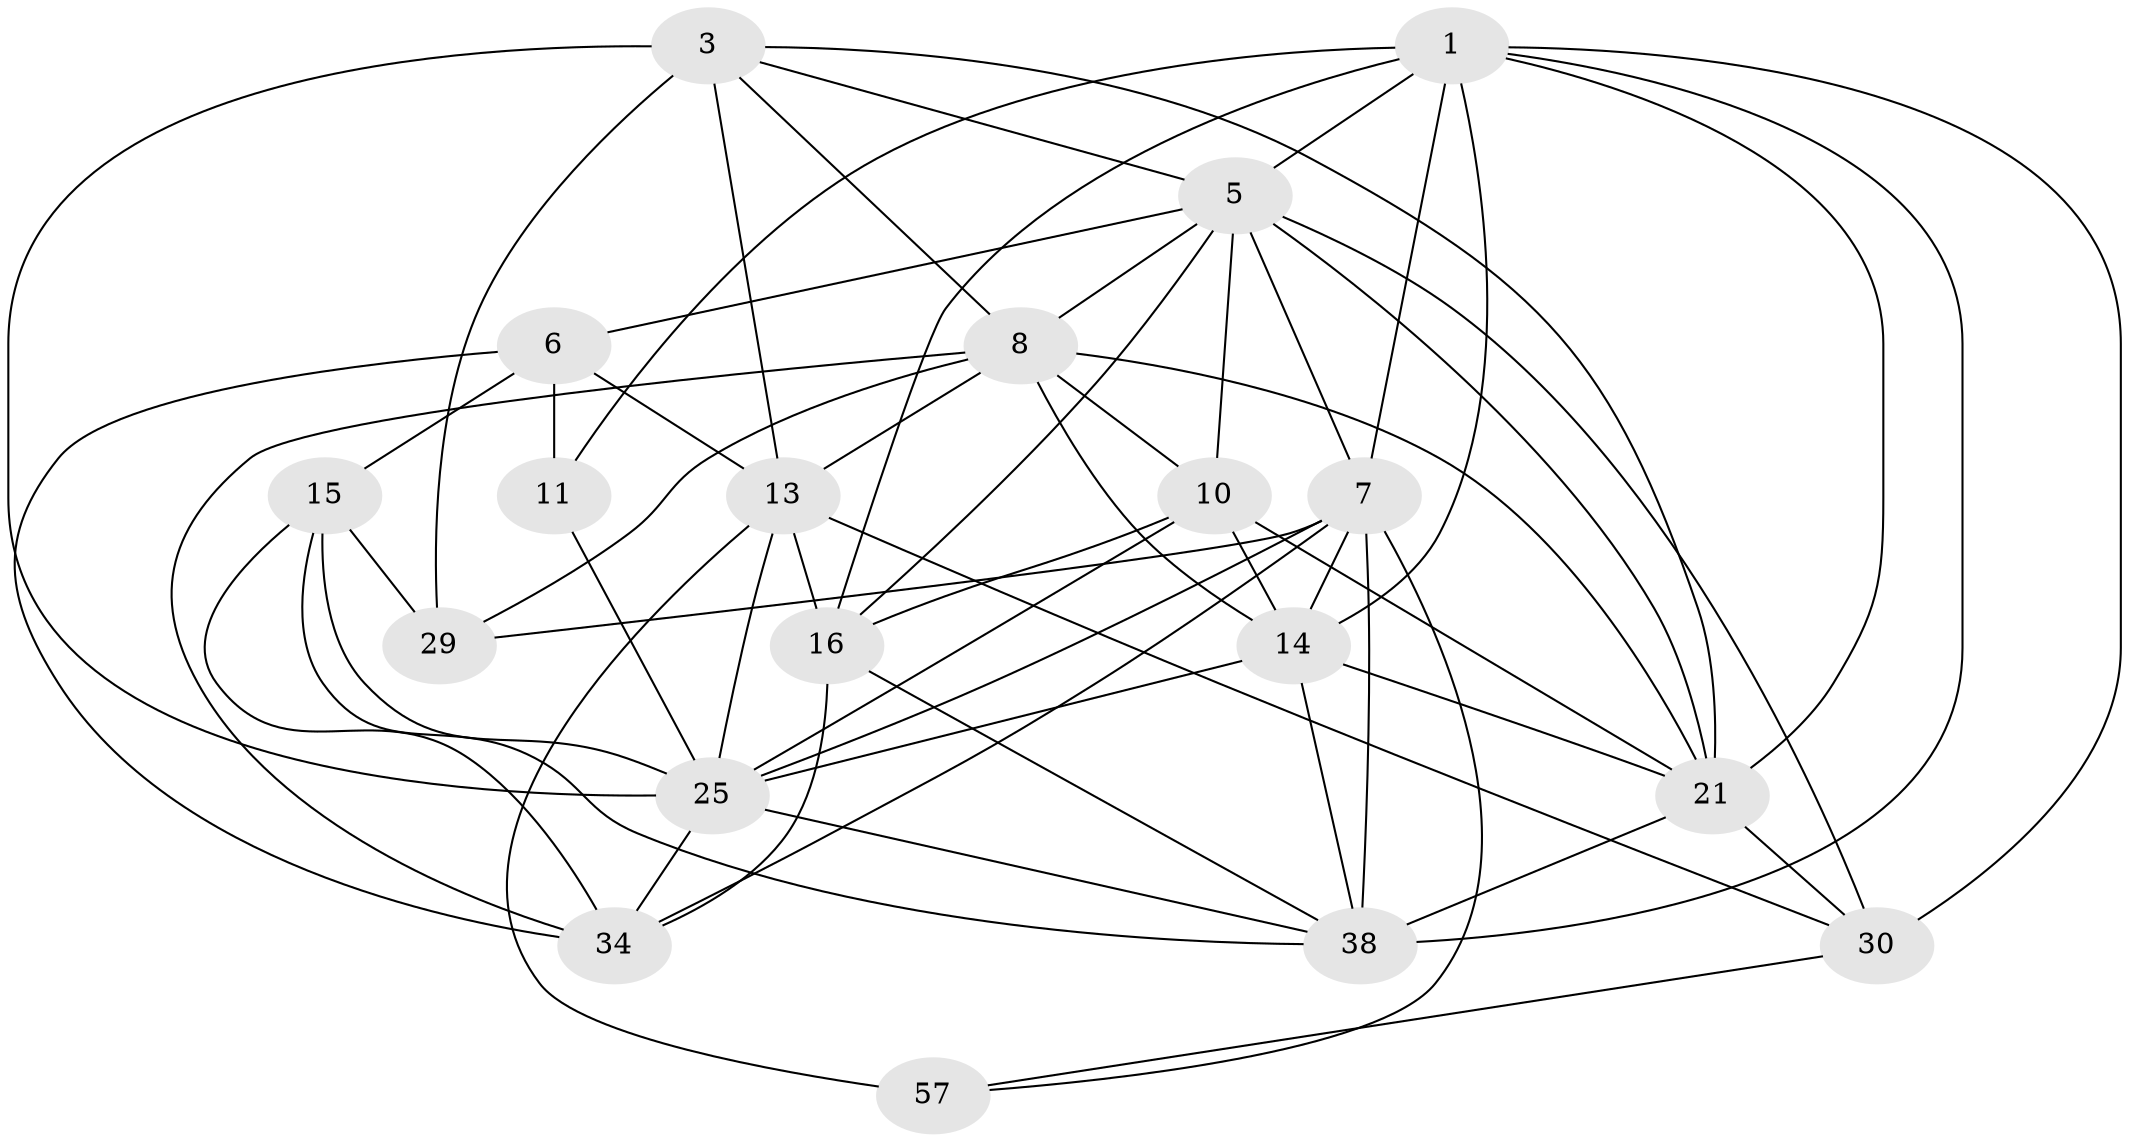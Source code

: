 // original degree distribution, {4: 1.0}
// Generated by graph-tools (version 1.1) at 2025/20/03/04/25 18:20:46]
// undirected, 19 vertices, 60 edges
graph export_dot {
graph [start="1"]
  node [color=gray90,style=filled];
  1 [super="+2+4+32"];
  3 [super="+35+61"];
  5 [super="+26+31+27"];
  6 [super="+22"];
  7 [super="+41+12+9"];
  8 [super="+19+23"];
  10 [super="+43+47"];
  11;
  13 [super="+40+48+20"];
  14 [super="+63+33+39"];
  15 [super="+50"];
  16 [super="+28+24"];
  21 [super="+54+60"];
  25 [super="+53+56"];
  29;
  30 [super="+64"];
  34 [super="+37"];
  38 [super="+49+44+46"];
  57;
  1 -- 16 [weight=2];
  1 -- 21;
  1 -- 30 [weight=2];
  1 -- 7 [weight=2];
  1 -- 11;
  1 -- 5 [weight=3];
  1 -- 38 [weight=2];
  1 -- 14;
  3 -- 21;
  3 -- 5 [weight=2];
  3 -- 8;
  3 -- 25;
  3 -- 29;
  3 -- 13 [weight=2];
  5 -- 7 [weight=2];
  5 -- 8;
  5 -- 30;
  5 -- 16;
  5 -- 10 [weight=2];
  5 -- 21;
  5 -- 6;
  6 -- 11 [weight=2];
  6 -- 13;
  6 -- 34;
  6 -- 15;
  7 -- 14 [weight=4];
  7 -- 34;
  7 -- 57;
  7 -- 25;
  7 -- 29;
  7 -- 38 [weight=2];
  8 -- 34;
  8 -- 10 [weight=2];
  8 -- 14;
  8 -- 13 [weight=2];
  8 -- 29;
  8 -- 21;
  10 -- 21;
  10 -- 25;
  10 -- 14;
  10 -- 16;
  11 -- 25;
  13 -- 25 [weight=2];
  13 -- 16 [weight=2];
  13 -- 57 [weight=2];
  13 -- 30;
  14 -- 21;
  14 -- 38;
  14 -- 25;
  15 -- 34;
  15 -- 29;
  15 -- 25 [weight=2];
  15 -- 38;
  16 -- 34;
  16 -- 38;
  21 -- 30;
  21 -- 38;
  25 -- 34;
  25 -- 38 [weight=2];
  30 -- 57;
}
